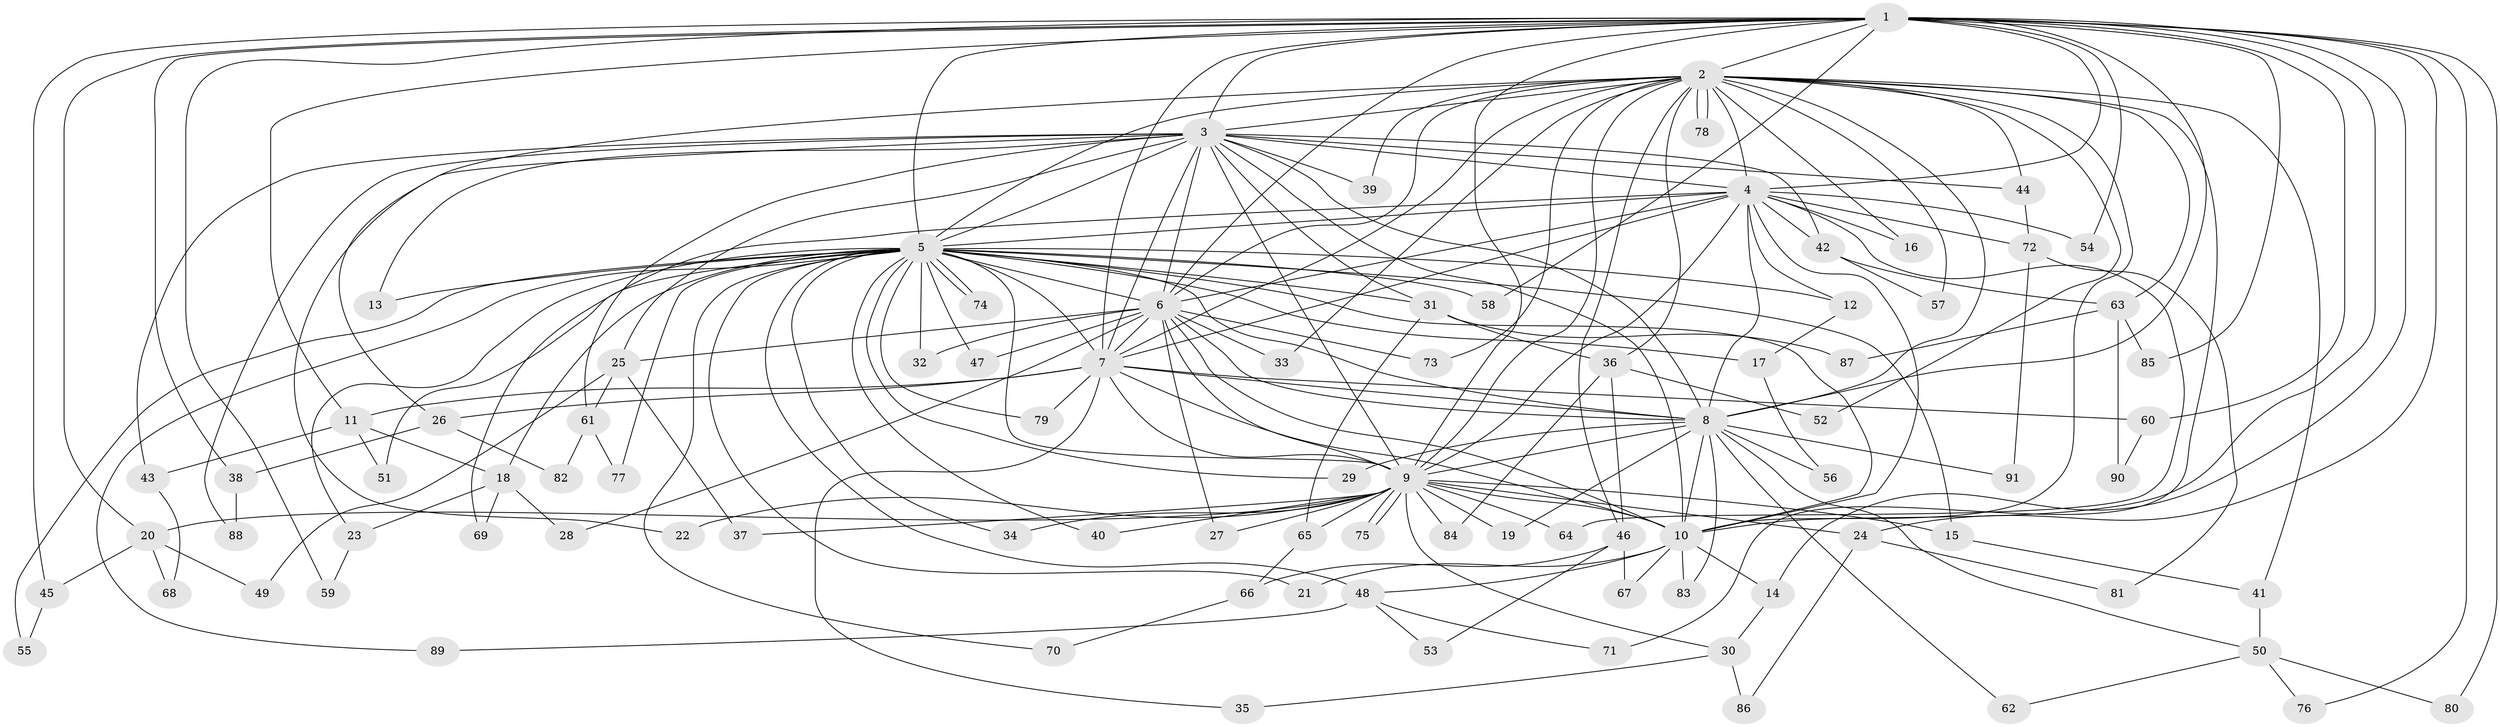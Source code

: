 // Generated by graph-tools (version 1.1) at 2025/44/03/09/25 04:44:21]
// undirected, 91 vertices, 207 edges
graph export_dot {
graph [start="1"]
  node [color=gray90,style=filled];
  1;
  2;
  3;
  4;
  5;
  6;
  7;
  8;
  9;
  10;
  11;
  12;
  13;
  14;
  15;
  16;
  17;
  18;
  19;
  20;
  21;
  22;
  23;
  24;
  25;
  26;
  27;
  28;
  29;
  30;
  31;
  32;
  33;
  34;
  35;
  36;
  37;
  38;
  39;
  40;
  41;
  42;
  43;
  44;
  45;
  46;
  47;
  48;
  49;
  50;
  51;
  52;
  53;
  54;
  55;
  56;
  57;
  58;
  59;
  60;
  61;
  62;
  63;
  64;
  65;
  66;
  67;
  68;
  69;
  70;
  71;
  72;
  73;
  74;
  75;
  76;
  77;
  78;
  79;
  80;
  81;
  82;
  83;
  84;
  85;
  86;
  87;
  88;
  89;
  90;
  91;
  1 -- 2;
  1 -- 3;
  1 -- 4;
  1 -- 5;
  1 -- 6;
  1 -- 7;
  1 -- 8;
  1 -- 9;
  1 -- 10;
  1 -- 11;
  1 -- 14;
  1 -- 20;
  1 -- 24;
  1 -- 38;
  1 -- 45;
  1 -- 54;
  1 -- 58;
  1 -- 59;
  1 -- 60;
  1 -- 76;
  1 -- 80;
  1 -- 85;
  2 -- 3;
  2 -- 4;
  2 -- 5;
  2 -- 6;
  2 -- 7;
  2 -- 8;
  2 -- 9;
  2 -- 10;
  2 -- 16;
  2 -- 26;
  2 -- 33;
  2 -- 36;
  2 -- 39;
  2 -- 41;
  2 -- 44;
  2 -- 46;
  2 -- 52;
  2 -- 57;
  2 -- 63;
  2 -- 71;
  2 -- 73;
  2 -- 78;
  2 -- 78;
  3 -- 4;
  3 -- 5;
  3 -- 6;
  3 -- 7;
  3 -- 8;
  3 -- 9;
  3 -- 10;
  3 -- 13;
  3 -- 22;
  3 -- 25;
  3 -- 31;
  3 -- 39;
  3 -- 42;
  3 -- 43;
  3 -- 44;
  3 -- 61;
  3 -- 88;
  4 -- 5;
  4 -- 6;
  4 -- 7;
  4 -- 8;
  4 -- 9;
  4 -- 10;
  4 -- 12;
  4 -- 16;
  4 -- 42;
  4 -- 54;
  4 -- 64;
  4 -- 69;
  4 -- 72;
  5 -- 6;
  5 -- 7;
  5 -- 8;
  5 -- 9;
  5 -- 10;
  5 -- 12;
  5 -- 13;
  5 -- 15;
  5 -- 17;
  5 -- 18;
  5 -- 21;
  5 -- 23;
  5 -- 29;
  5 -- 31;
  5 -- 32;
  5 -- 34;
  5 -- 40;
  5 -- 47;
  5 -- 48;
  5 -- 51;
  5 -- 55;
  5 -- 58;
  5 -- 70;
  5 -- 74;
  5 -- 74;
  5 -- 77;
  5 -- 79;
  5 -- 89;
  6 -- 7;
  6 -- 8;
  6 -- 9;
  6 -- 10;
  6 -- 25;
  6 -- 27;
  6 -- 28;
  6 -- 32;
  6 -- 33;
  6 -- 47;
  6 -- 73;
  7 -- 8;
  7 -- 9;
  7 -- 10;
  7 -- 11;
  7 -- 26;
  7 -- 35;
  7 -- 60;
  7 -- 79;
  8 -- 9;
  8 -- 10;
  8 -- 19;
  8 -- 29;
  8 -- 50;
  8 -- 56;
  8 -- 62;
  8 -- 83;
  8 -- 91;
  9 -- 10;
  9 -- 15;
  9 -- 19;
  9 -- 20;
  9 -- 22;
  9 -- 24;
  9 -- 27;
  9 -- 30;
  9 -- 34;
  9 -- 37;
  9 -- 40;
  9 -- 64;
  9 -- 65;
  9 -- 75;
  9 -- 75;
  9 -- 84;
  10 -- 14;
  10 -- 21;
  10 -- 48;
  10 -- 67;
  10 -- 83;
  11 -- 18;
  11 -- 43;
  11 -- 51;
  12 -- 17;
  14 -- 30;
  15 -- 41;
  17 -- 56;
  18 -- 23;
  18 -- 28;
  18 -- 69;
  20 -- 45;
  20 -- 49;
  20 -- 68;
  23 -- 59;
  24 -- 81;
  24 -- 86;
  25 -- 37;
  25 -- 49;
  25 -- 61;
  26 -- 38;
  26 -- 82;
  30 -- 35;
  30 -- 86;
  31 -- 36;
  31 -- 65;
  31 -- 87;
  36 -- 46;
  36 -- 52;
  36 -- 84;
  38 -- 88;
  41 -- 50;
  42 -- 57;
  42 -- 63;
  43 -- 68;
  44 -- 72;
  45 -- 55;
  46 -- 53;
  46 -- 66;
  46 -- 67;
  48 -- 53;
  48 -- 71;
  48 -- 89;
  50 -- 62;
  50 -- 76;
  50 -- 80;
  60 -- 90;
  61 -- 77;
  61 -- 82;
  63 -- 85;
  63 -- 87;
  63 -- 90;
  65 -- 66;
  66 -- 70;
  72 -- 81;
  72 -- 91;
}
